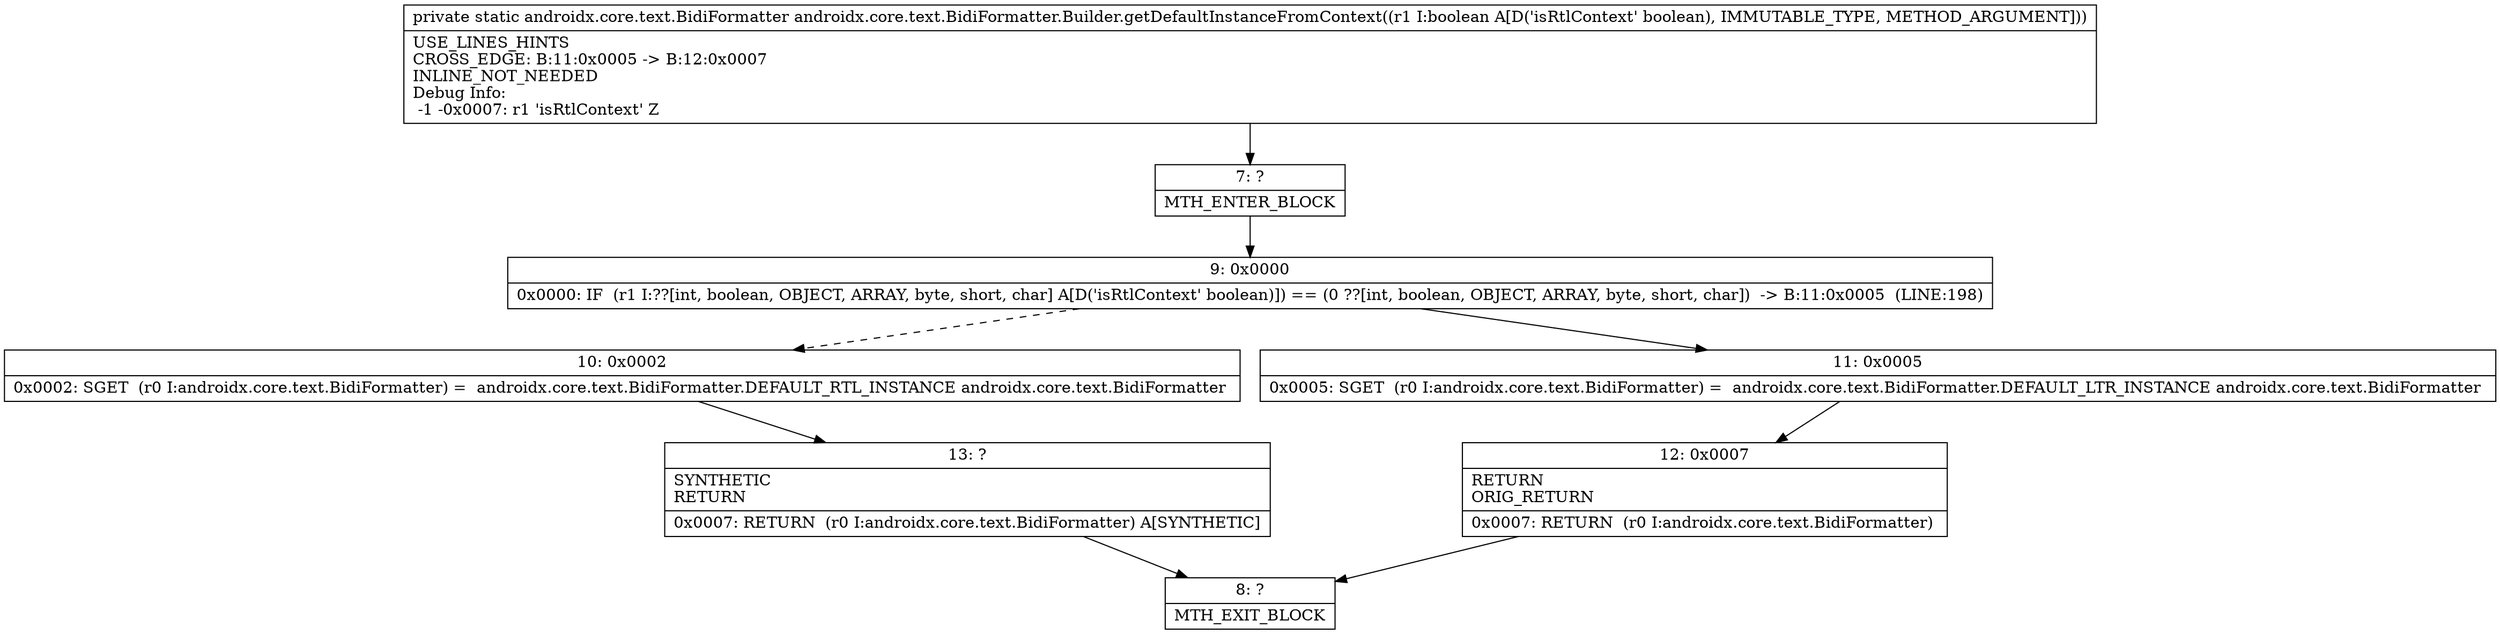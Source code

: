 digraph "CFG forandroidx.core.text.BidiFormatter.Builder.getDefaultInstanceFromContext(Z)Landroidx\/core\/text\/BidiFormatter;" {
Node_7 [shape=record,label="{7\:\ ?|MTH_ENTER_BLOCK\l}"];
Node_9 [shape=record,label="{9\:\ 0x0000|0x0000: IF  (r1 I:??[int, boolean, OBJECT, ARRAY, byte, short, char] A[D('isRtlContext' boolean)]) == (0 ??[int, boolean, OBJECT, ARRAY, byte, short, char])  \-\> B:11:0x0005  (LINE:198)\l}"];
Node_10 [shape=record,label="{10\:\ 0x0002|0x0002: SGET  (r0 I:androidx.core.text.BidiFormatter) =  androidx.core.text.BidiFormatter.DEFAULT_RTL_INSTANCE androidx.core.text.BidiFormatter \l}"];
Node_13 [shape=record,label="{13\:\ ?|SYNTHETIC\lRETURN\l|0x0007: RETURN  (r0 I:androidx.core.text.BidiFormatter) A[SYNTHETIC]\l}"];
Node_8 [shape=record,label="{8\:\ ?|MTH_EXIT_BLOCK\l}"];
Node_11 [shape=record,label="{11\:\ 0x0005|0x0005: SGET  (r0 I:androidx.core.text.BidiFormatter) =  androidx.core.text.BidiFormatter.DEFAULT_LTR_INSTANCE androidx.core.text.BidiFormatter \l}"];
Node_12 [shape=record,label="{12\:\ 0x0007|RETURN\lORIG_RETURN\l|0x0007: RETURN  (r0 I:androidx.core.text.BidiFormatter) \l}"];
MethodNode[shape=record,label="{private static androidx.core.text.BidiFormatter androidx.core.text.BidiFormatter.Builder.getDefaultInstanceFromContext((r1 I:boolean A[D('isRtlContext' boolean), IMMUTABLE_TYPE, METHOD_ARGUMENT]))  | USE_LINES_HINTS\lCROSS_EDGE: B:11:0x0005 \-\> B:12:0x0007\lINLINE_NOT_NEEDED\lDebug Info:\l  \-1 \-0x0007: r1 'isRtlContext' Z\l}"];
MethodNode -> Node_7;Node_7 -> Node_9;
Node_9 -> Node_10[style=dashed];
Node_9 -> Node_11;
Node_10 -> Node_13;
Node_13 -> Node_8;
Node_11 -> Node_12;
Node_12 -> Node_8;
}


